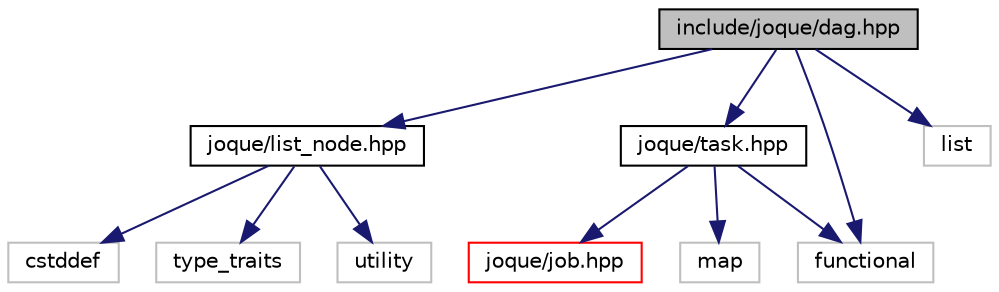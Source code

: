 digraph "include/joque/dag.hpp"
{
 // LATEX_PDF_SIZE
  edge [fontname="Helvetica",fontsize="10",labelfontname="Helvetica",labelfontsize="10"];
  node [fontname="Helvetica",fontsize="10",shape=record];
  Node1 [label="include/joque/dag.hpp",height=0.2,width=0.4,color="black", fillcolor="grey75", style="filled", fontcolor="black",tooltip=" "];
  Node1 -> Node2 [color="midnightblue",fontsize="10",style="solid",fontname="Helvetica"];
  Node2 [label="joque/list_node.hpp",height=0.2,width=0.4,color="black", fillcolor="white", style="filled",URL="$list__node_8hpp.html",tooltip=" "];
  Node2 -> Node3 [color="midnightblue",fontsize="10",style="solid",fontname="Helvetica"];
  Node3 [label="cstddef",height=0.2,width=0.4,color="grey75", fillcolor="white", style="filled",tooltip=" "];
  Node2 -> Node4 [color="midnightblue",fontsize="10",style="solid",fontname="Helvetica"];
  Node4 [label="type_traits",height=0.2,width=0.4,color="grey75", fillcolor="white", style="filled",tooltip=" "];
  Node2 -> Node5 [color="midnightblue",fontsize="10",style="solid",fontname="Helvetica"];
  Node5 [label="utility",height=0.2,width=0.4,color="grey75", fillcolor="white", style="filled",tooltip=" "];
  Node1 -> Node6 [color="midnightblue",fontsize="10",style="solid",fontname="Helvetica"];
  Node6 [label="joque/task.hpp",height=0.2,width=0.4,color="black", fillcolor="white", style="filled",URL="$task_8hpp.html",tooltip=" "];
  Node6 -> Node7 [color="midnightblue",fontsize="10",style="solid",fontname="Helvetica"];
  Node7 [label="joque/job.hpp",height=0.2,width=0.4,color="red", fillcolor="white", style="filled",URL="$job_8hpp.html",tooltip=" "];
  Node6 -> Node16 [color="midnightblue",fontsize="10",style="solid",fontname="Helvetica"];
  Node16 [label="functional",height=0.2,width=0.4,color="grey75", fillcolor="white", style="filled",tooltip=" "];
  Node6 -> Node17 [color="midnightblue",fontsize="10",style="solid",fontname="Helvetica"];
  Node17 [label="map",height=0.2,width=0.4,color="grey75", fillcolor="white", style="filled",tooltip=" "];
  Node1 -> Node16 [color="midnightblue",fontsize="10",style="solid",fontname="Helvetica"];
  Node1 -> Node18 [color="midnightblue",fontsize="10",style="solid",fontname="Helvetica"];
  Node18 [label="list",height=0.2,width=0.4,color="grey75", fillcolor="white", style="filled",tooltip=" "];
}
